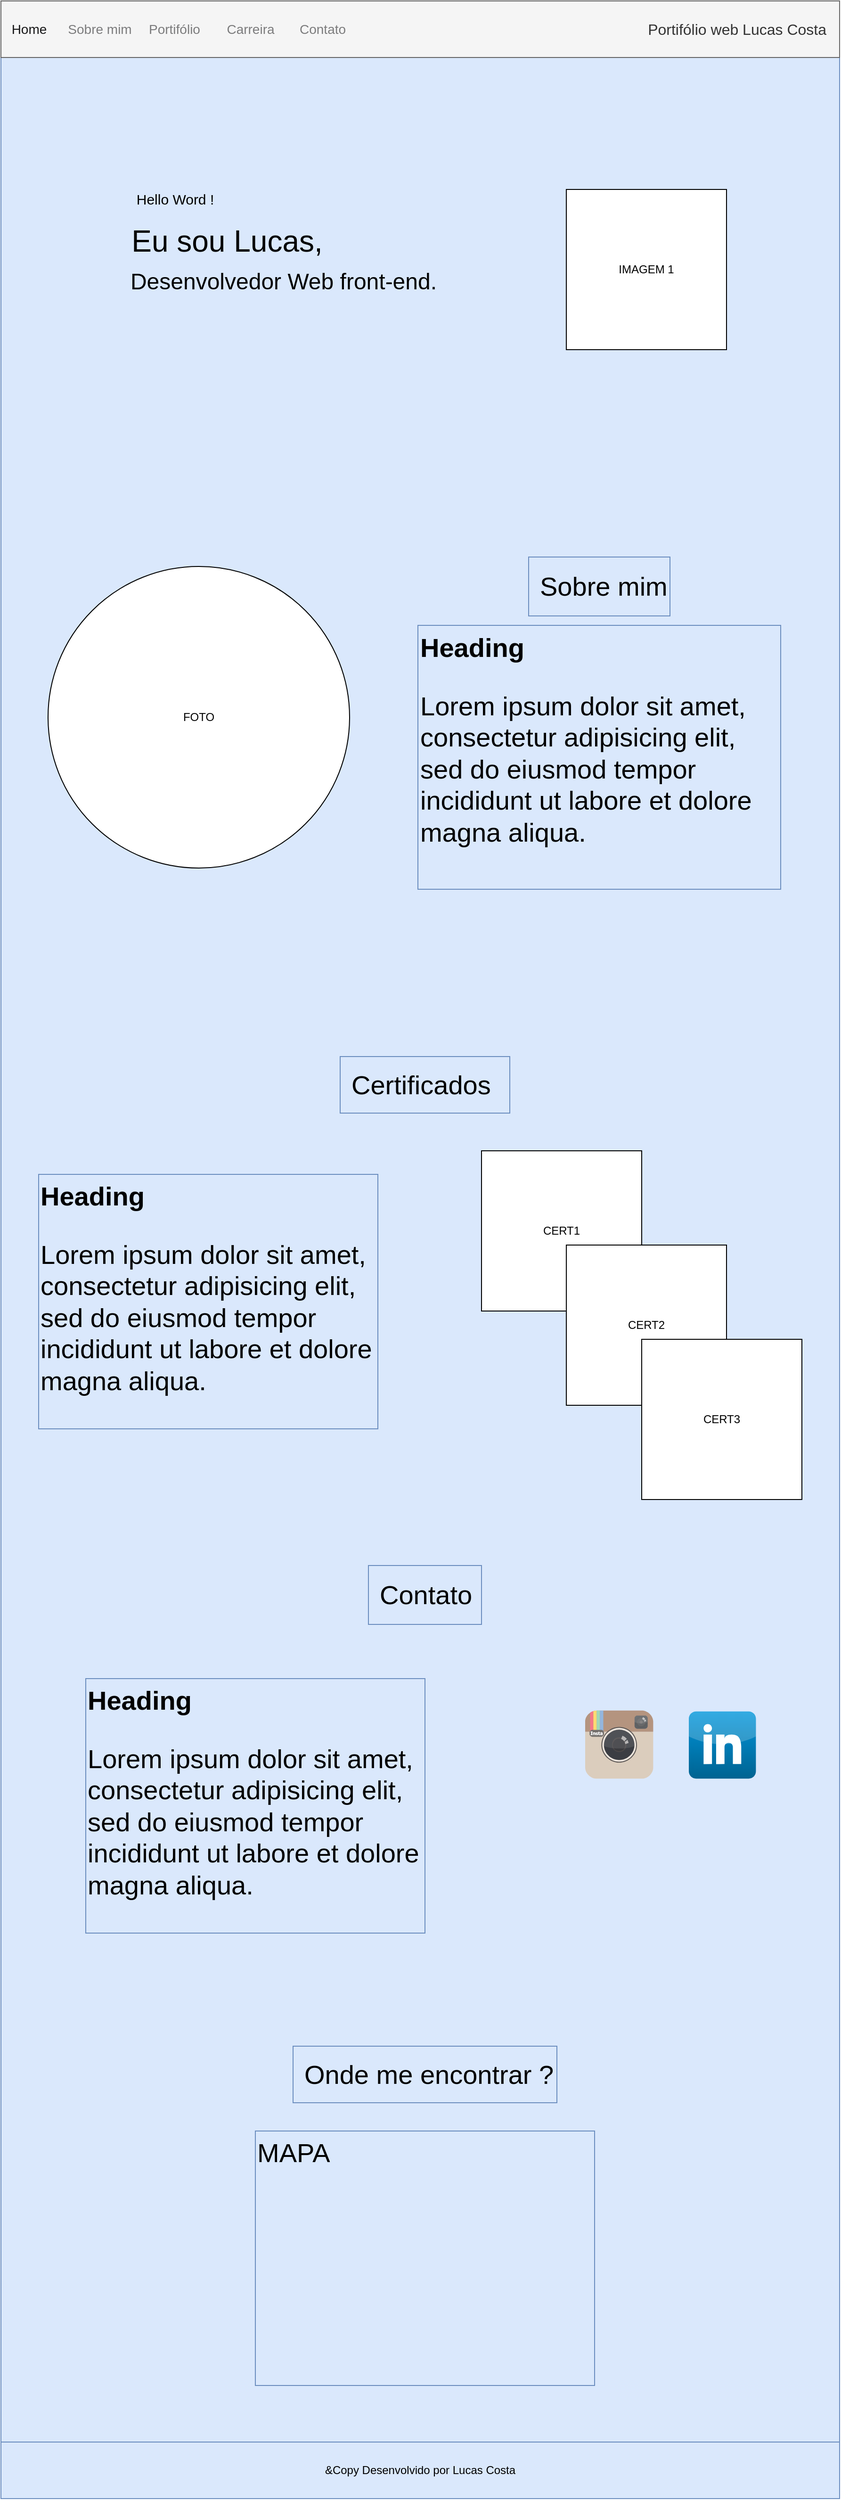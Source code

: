 <mxfile version="24.7.8">
  <diagram name="Página-1" id="Cu5WFZRTZ1dmdq2uUhK_">
    <mxGraphModel dx="2100" dy="2792" grid="1" gridSize="10" guides="1" tooltips="1" connect="1" arrows="1" fold="1" page="1" pageScale="1" pageWidth="900" pageHeight="1600" math="0" shadow="0">
      <root>
        <mxCell id="0" />
        <mxCell id="1" parent="0" />
        <mxCell id="IuSi_ucjc667y65gIAW3-9" value="" style="rounded=0;whiteSpace=wrap;html=1;fillColor=#dae8fc;strokeColor=#6c8ebf;movable=0;resizable=0;rotatable=0;deletable=0;editable=0;locked=1;connectable=0;" parent="1" vertex="1">
          <mxGeometry y="-520" width="890" height="2530" as="geometry" />
        </mxCell>
        <mxCell id="g6yMPmIuiC17lhhZVRHr-2" value="FOTO" style="ellipse;whiteSpace=wrap;html=1;aspect=fixed;" parent="1" vertex="1">
          <mxGeometry x="50" y="20" width="320" height="320" as="geometry" />
        </mxCell>
        <mxCell id="g6yMPmIuiC17lhhZVRHr-4" value="&lt;h1 style=&quot;margin-top: 0px; font-size: 28px;&quot;&gt;Heading&lt;/h1&gt;&lt;p style=&quot;font-size: 28px;&quot;&gt;Lorem ipsum dolor sit amet, consectetur adipisicing elit, sed do eiusmod tempor incididunt ut labore et dolore magna aliqua.&lt;/p&gt;" style="text;html=1;whiteSpace=wrap;overflow=hidden;rounded=0;fontSize=28;fillColor=#dae8fc;strokeColor=#6c8ebf;" parent="1" vertex="1">
          <mxGeometry x="442.5" y="82.5" width="385" height="280" as="geometry" />
        </mxCell>
        <mxCell id="g6yMPmIuiC17lhhZVRHr-5" value="&lt;font style=&quot;font-size: 15px;&quot;&gt;Hello Word !&lt;/font&gt;" style="text;html=1;align=center;verticalAlign=middle;whiteSpace=wrap;rounded=0;fontSize=32;" parent="1" vertex="1">
          <mxGeometry x="20" y="-400" width="330" height="50" as="geometry" />
        </mxCell>
        <mxCell id="g6yMPmIuiC17lhhZVRHr-19" value="&amp;amp;Copy Desenvolvido por Lucas Costa" style="rounded=0;whiteSpace=wrap;html=1;fillColor=#dae8fc;strokeColor=#6c8ebf;" parent="1" vertex="1">
          <mxGeometry y="2010" width="890" height="60" as="geometry" />
        </mxCell>
        <mxCell id="g6yMPmIuiC17lhhZVRHr-28" value="Portifólio web Lucas Costa" style="html=1;shadow=0;dashed=0;fillColor=#f5f5f5;strokeColor=#666666;fontSize=16;align=right;spacing=15;fontColor=#333333;" parent="1" vertex="1">
          <mxGeometry y="-580" width="890" height="60" as="geometry" />
        </mxCell>
        <mxCell id="g6yMPmIuiC17lhhZVRHr-29" value="" style="swimlane;shape=mxgraph.bootstrap.anchor;strokeColor=none;fillColor=none;fontColor=#0085FC;fontStyle=0;childLayout=stackLayout;horizontal=0;startSize=0;horizontalStack=1;resizeParent=1;resizeParentMax=0;resizeLast=0;collapsible=0;marginBottom=0;whiteSpace=wrap;html=1;resizeWidth=0;" parent="g6yMPmIuiC17lhhZVRHr-28" vertex="1">
          <mxGeometry y="10" width="220" height="40" as="geometry" />
        </mxCell>
        <mxCell id="g6yMPmIuiC17lhhZVRHr-31" value="Home" style="text;strokeColor=none;align=center;verticalAlign=middle;spacingLeft=10;spacingRight=10;points=[[0,0.5],[1,0.5]];portConstraint=eastwest;rotatable=0;whiteSpace=wrap;html=1;fillColor=none;fontColor=#181819;fontSize=14;" parent="g6yMPmIuiC17lhhZVRHr-29" vertex="1">
          <mxGeometry width="60" height="40" as="geometry" />
        </mxCell>
        <mxCell id="g6yMPmIuiC17lhhZVRHr-32" value="Sobre mim" style="text;strokeColor=none;align=center;verticalAlign=middle;spacingLeft=10;spacingRight=10;points=[[0,0.5],[1,0.5]];portConstraint=eastwest;rotatable=0;whiteSpace=wrap;html=1;fillColor=none;fontColor=#7C7C7D;fontSize=14;" parent="g6yMPmIuiC17lhhZVRHr-29" vertex="1">
          <mxGeometry x="60" width="90" height="40" as="geometry" />
        </mxCell>
        <mxCell id="g6yMPmIuiC17lhhZVRHr-33" value="Portifólio" style="text;strokeColor=none;align=left;verticalAlign=middle;spacingLeft=5;spacingRight=10;points=[[0,0.5],[1,0.5]];portConstraint=eastwest;rotatable=0;whiteSpace=wrap;html=1;fillColor=none;fontColor=#7C7C7D;fontSize=14;" parent="g6yMPmIuiC17lhhZVRHr-29" vertex="1">
          <mxGeometry x="150" width="70" height="40" as="geometry" />
        </mxCell>
        <mxCell id="g6yMPmIuiC17lhhZVRHr-34" value="" style="swimlane;shape=mxgraph.bootstrap.anchor;strokeColor=none;fillColor=none;fontColor=#0085FC;fontStyle=0;childLayout=stackLayout;horizontal=0;startSize=0;horizontalStack=1;resizeParent=1;resizeParentMax=0;resizeLast=0;collapsible=0;marginBottom=0;whiteSpace=wrap;html=1;resizeWidth=0;" parent="g6yMPmIuiC17lhhZVRHr-28" vertex="1">
          <mxGeometry x="220" y="10" width="160" height="40" as="geometry" />
        </mxCell>
        <mxCell id="g6yMPmIuiC17lhhZVRHr-36" value="Carreira" style="text;strokeColor=none;align=center;verticalAlign=middle;spacingLeft=10;spacingRight=10;points=[[0,0.5],[1,0.5]];portConstraint=eastwest;rotatable=0;whiteSpace=wrap;html=1;fillColor=none;fontColor=#7C7C7D;fontSize=14;" parent="g6yMPmIuiC17lhhZVRHr-34" vertex="1">
          <mxGeometry width="90" height="40" as="geometry" />
        </mxCell>
        <mxCell id="g6yMPmIuiC17lhhZVRHr-37" value="Contato" style="text;strokeColor=none;align=left;verticalAlign=middle;spacingLeft=5;spacingRight=10;points=[[0,0.5],[1,0.5]];portConstraint=eastwest;rotatable=0;whiteSpace=wrap;html=1;fillColor=none;fontColor=#7C7C7D;fontSize=14;" parent="g6yMPmIuiC17lhhZVRHr-34" vertex="1">
          <mxGeometry x="90" width="70" height="40" as="geometry" />
        </mxCell>
        <mxCell id="IuSi_ucjc667y65gIAW3-1" value="&lt;font style=&quot;font-size: 28px;&quot;&gt;Sobre mim&lt;/font&gt;" style="strokeColor=#6c8ebf;fillColor=#dae8fc;strokeWidth=1;html=1;shadow=0;dashed=0;shape=mxgraph.android.rrect;rSize=0;align=left;spacingLeft=10;fontSize=8;movable=1;resizable=1;rotatable=1;deletable=1;editable=1;locked=0;connectable=1;" parent="1" vertex="1">
          <mxGeometry x="560" y="10" width="150" height="62.5" as="geometry" />
        </mxCell>
        <mxCell id="IuSi_ucjc667y65gIAW3-6" value="&lt;span style=&quot;font-size: 28px;&quot;&gt;Certificados&lt;/span&gt;" style="strokeColor=#6c8ebf;fillColor=#dae8fc;strokeWidth=1;html=1;shadow=0;dashed=0;shape=mxgraph.android.rrect;rSize=0;align=left;spacingLeft=10;fontSize=8;movable=1;resizable=1;rotatable=1;deletable=1;editable=1;locked=0;connectable=1;" parent="1" vertex="1">
          <mxGeometry x="360" y="540" width="180" height="60" as="geometry" />
        </mxCell>
        <mxCell id="IuSi_ucjc667y65gIAW3-7" value="&lt;h1 style=&quot;margin-top: 0px; font-size: 28px;&quot;&gt;Heading&lt;/h1&gt;&lt;p style=&quot;font-size: 28px;&quot;&gt;Lorem ipsum dolor sit amet, consectetur adipisicing elit, sed do eiusmod tempor incididunt ut labore et dolore magna aliqua.&lt;/p&gt;" style="text;html=1;whiteSpace=wrap;overflow=hidden;rounded=0;fontSize=28;fillColor=#dae8fc;strokeColor=#6c8ebf;" parent="1" vertex="1">
          <mxGeometry x="40" y="665" width="360" height="270" as="geometry" />
        </mxCell>
        <mxCell id="IuSi_ucjc667y65gIAW3-8" value="&lt;font style=&quot;font-size: 28px;&quot;&gt;Contato&lt;/font&gt;" style="strokeColor=#6c8ebf;fillColor=#dae8fc;strokeWidth=1;html=1;shadow=0;dashed=0;shape=mxgraph.android.rrect;rSize=0;align=left;spacingLeft=10;fontSize=8;movable=1;resizable=1;rotatable=1;deletable=1;editable=1;locked=0;connectable=1;" parent="1" vertex="1">
          <mxGeometry x="390" y="1080" width="120" height="62.5" as="geometry" />
        </mxCell>
        <mxCell id="IuSi_ucjc667y65gIAW3-10" value="&lt;h1 style=&quot;margin-top: 0px; font-size: 28px;&quot;&gt;Heading&lt;/h1&gt;&lt;p style=&quot;font-size: 28px;&quot;&gt;Lorem ipsum dolor sit amet, consectetur adipisicing elit, sed do eiusmod tempor incididunt ut labore et dolore magna aliqua.&lt;/p&gt;" style="text;html=1;whiteSpace=wrap;overflow=hidden;rounded=0;fontSize=28;fillColor=#dae8fc;strokeColor=#6c8ebf;" parent="1" vertex="1">
          <mxGeometry x="90" y="1200" width="360" height="270" as="geometry" />
        </mxCell>
        <mxCell id="fVR2gJW3VSCEs9xHzAv6-3" value="Eu sou Lucas," style="text;html=1;align=center;verticalAlign=middle;whiteSpace=wrap;rounded=0;fontSize=32;" vertex="1" parent="1">
          <mxGeometry x="60" y="-350" width="360" height="50" as="geometry" />
        </mxCell>
        <mxCell id="fVR2gJW3VSCEs9xHzAv6-5" value="&lt;font style=&quot;font-size: 24px;&quot;&gt;Desenvolvedor Web front-end.&lt;/font&gt;" style="text;html=1;align=center;verticalAlign=middle;whiteSpace=wrap;rounded=0;fontSize=32;" vertex="1" parent="1">
          <mxGeometry x="120" y="-310" width="360" height="50" as="geometry" />
        </mxCell>
        <mxCell id="fVR2gJW3VSCEs9xHzAv6-7" value="IMAGEM 1" style="whiteSpace=wrap;html=1;aspect=fixed;" vertex="1" parent="1">
          <mxGeometry x="600" y="-380" width="170" height="170" as="geometry" />
        </mxCell>
        <mxCell id="fVR2gJW3VSCEs9xHzAv6-8" value="&lt;font style=&quot;font-size: 28px;&quot;&gt;Onde me encontrar ?&lt;/font&gt;" style="strokeColor=#6c8ebf;fillColor=#dae8fc;strokeWidth=1;html=1;shadow=0;dashed=0;shape=mxgraph.android.rrect;rSize=0;align=left;spacingLeft=10;fontSize=8;movable=1;resizable=1;rotatable=1;deletable=1;editable=1;locked=0;connectable=1;" vertex="1" parent="1">
          <mxGeometry x="310" y="1590" width="280" height="60" as="geometry" />
        </mxCell>
        <mxCell id="fVR2gJW3VSCEs9xHzAv6-9" value="MAPA&lt;div&gt;&lt;br&gt;&lt;/div&gt;" style="text;html=1;whiteSpace=wrap;overflow=hidden;rounded=0;fontSize=28;fillColor=#dae8fc;strokeColor=#6c8ebf;" vertex="1" parent="1">
          <mxGeometry x="270" y="1680" width="360" height="270" as="geometry" />
        </mxCell>
        <mxCell id="fVR2gJW3VSCEs9xHzAv6-10" value="CERT1" style="whiteSpace=wrap;html=1;aspect=fixed;" vertex="1" parent="1">
          <mxGeometry x="510" y="640" width="170" height="170" as="geometry" />
        </mxCell>
        <mxCell id="fVR2gJW3VSCEs9xHzAv6-11" value="CERT2" style="whiteSpace=wrap;html=1;aspect=fixed;" vertex="1" parent="1">
          <mxGeometry x="600" y="740" width="170" height="170" as="geometry" />
        </mxCell>
        <mxCell id="fVR2gJW3VSCEs9xHzAv6-12" value="CERT3" style="whiteSpace=wrap;html=1;aspect=fixed;" vertex="1" parent="1">
          <mxGeometry x="680" y="840" width="170" height="170" as="geometry" />
        </mxCell>
        <mxCell id="fVR2gJW3VSCEs9xHzAv6-13" value="" style="shape=image;html=1;verticalAlign=top;verticalLabelPosition=bottom;labelBackgroundColor=#ffffff;imageAspect=0;aspect=fixed;image=https://cdn4.iconfinder.com/data/icons/ionicons/512/icon-social-github-128.png" vertex="1" parent="1">
          <mxGeometry x="500" y="1220" width="100" height="100" as="geometry" />
        </mxCell>
        <mxCell id="fVR2gJW3VSCEs9xHzAv6-14" value="" style="dashed=0;outlineConnect=0;html=1;align=center;labelPosition=center;verticalLabelPosition=bottom;verticalAlign=top;shape=mxgraph.weblogos.instagram;fillColor=#6FC0E4;gradientColor=#1E305B" vertex="1" parent="1">
          <mxGeometry x="620" y="1233.9" width="72.2" height="72.2" as="geometry" />
        </mxCell>
        <mxCell id="fVR2gJW3VSCEs9xHzAv6-15" value="" style="dashed=0;outlineConnect=0;html=1;align=center;labelPosition=center;verticalLabelPosition=bottom;verticalAlign=top;shape=mxgraph.webicons.linkedin;fillColor=#0095DB;gradientColor=#006391" vertex="1" parent="1">
          <mxGeometry x="730" y="1234.9" width="71.2" height="71.2" as="geometry" />
        </mxCell>
      </root>
    </mxGraphModel>
  </diagram>
</mxfile>

